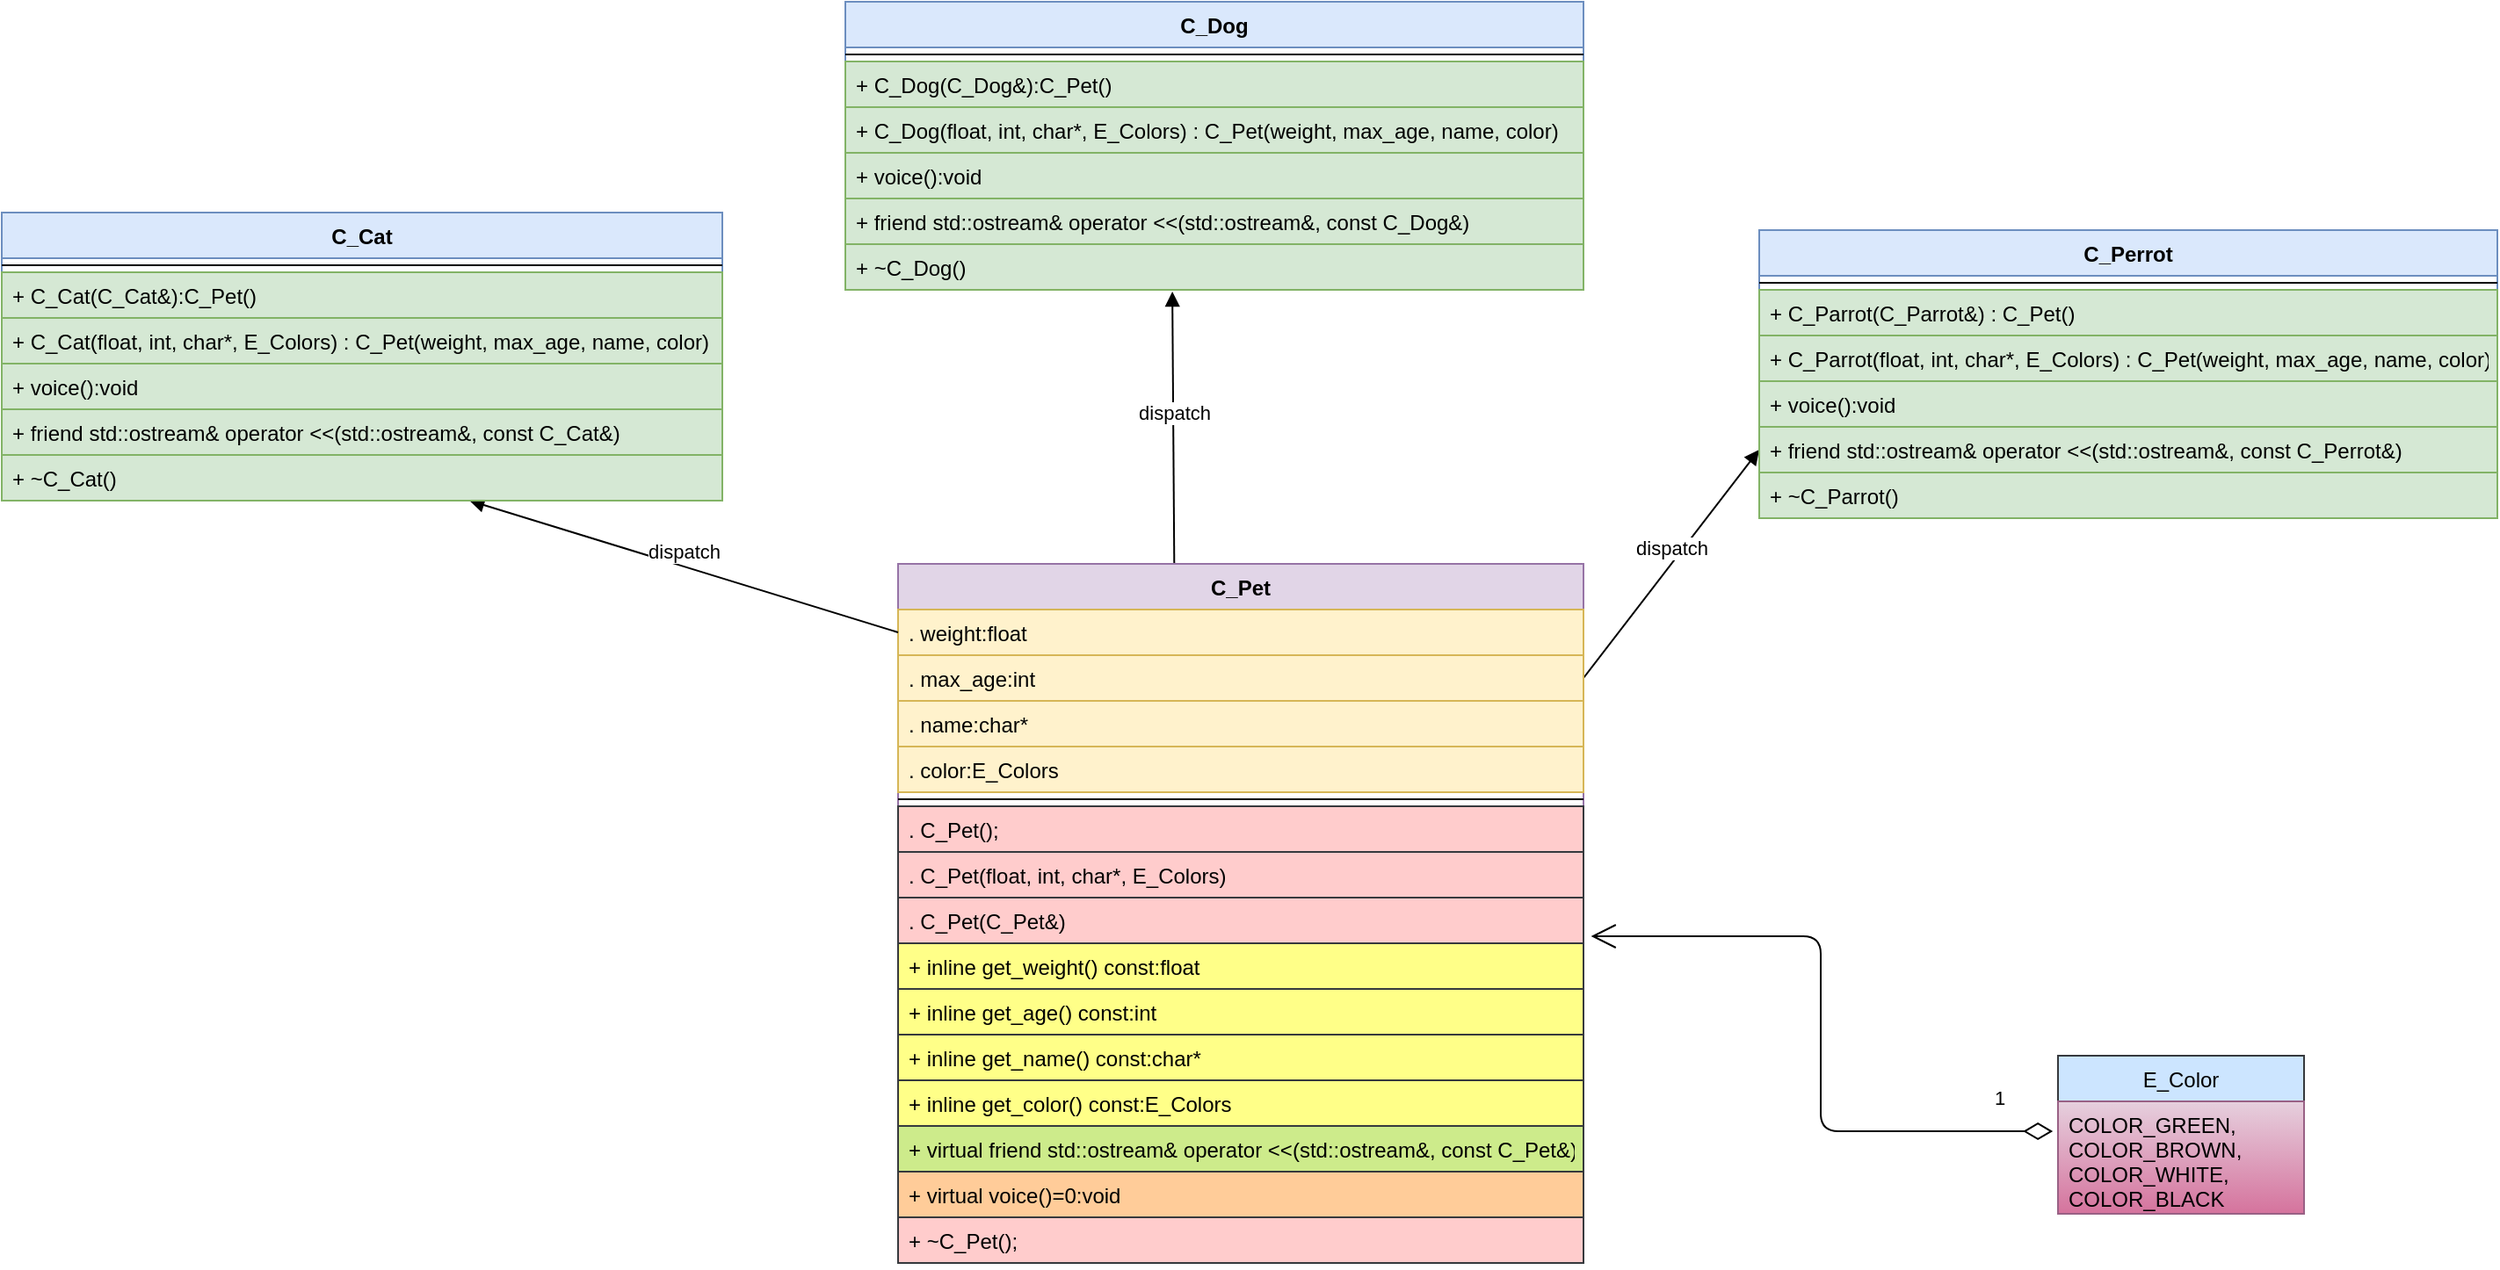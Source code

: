 <mxfile version="15.2.4" type="github">
  <diagram id="ec2Shrp_RczCJfLs7AU1" name="Page-1">
    <mxGraphModel dx="2249" dy="1963" grid="1" gridSize="10" guides="1" tooltips="1" connect="1" arrows="1" fold="1" page="1" pageScale="1" pageWidth="827" pageHeight="1169" math="0" shadow="0">
      <root>
        <mxCell id="0" />
        <mxCell id="1" parent="0" />
        <mxCell id="JkUqzGa2RxG75Cm_fqTU-17" value="E_Color" style="swimlane;fontStyle=0;childLayout=stackLayout;horizontal=1;startSize=26;fillColor=#cce5ff;horizontalStack=0;resizeParent=1;resizeParentMax=0;resizeLast=0;collapsible=1;marginBottom=0;strokeColor=#36393d;" vertex="1" parent="1">
          <mxGeometry x="900" y="530" width="140" height="90" as="geometry" />
        </mxCell>
        <mxCell id="JkUqzGa2RxG75Cm_fqTU-18" value="COLOR_GREEN,&#xa;	COLOR_BROWN,&#xa;	COLOR_WHITE,&#xa;	COLOR_BLACK" style="text;strokeColor=#996185;fillColor=#e6d0de;align=left;verticalAlign=top;spacingLeft=4;spacingRight=4;overflow=hidden;rotatable=0;points=[[0,0.5],[1,0.5]];portConstraint=eastwest;gradientColor=#d5739d;" vertex="1" parent="JkUqzGa2RxG75Cm_fqTU-17">
          <mxGeometry y="26" width="140" height="64" as="geometry" />
        </mxCell>
        <mxCell id="JkUqzGa2RxG75Cm_fqTU-22" value="dispatch" style="html=1;verticalAlign=bottom;endArrow=block;exitX=0.403;exitY=0.005;exitDx=0;exitDy=0;exitPerimeter=0;entryX=0.443;entryY=1.038;entryDx=0;entryDy=0;entryPerimeter=0;" edge="1" parent="1" source="JkUqzGa2RxG75Cm_fqTU-24" target="JkUqzGa2RxG75Cm_fqTU-36">
          <mxGeometry width="80" relative="1" as="geometry">
            <mxPoint x="317.96" y="250" as="sourcePoint" />
            <mxPoint x="390" y="99" as="targetPoint" />
          </mxGeometry>
        </mxCell>
        <mxCell id="JkUqzGa2RxG75Cm_fqTU-23" value="dispatch" style="html=1;verticalAlign=bottom;endArrow=block;exitX=1;exitY=0.5;exitDx=0;exitDy=0;entryX=0;entryY=0.5;entryDx=0;entryDy=0;" edge="1" parent="1" source="JkUqzGa2RxG75Cm_fqTU-55" target="JkUqzGa2RxG75Cm_fqTU-44">
          <mxGeometry width="80" relative="1" as="geometry">
            <mxPoint x="400.98" y="306.992" as="sourcePoint" />
            <mxPoint x="690" y="200" as="targetPoint" />
          </mxGeometry>
        </mxCell>
        <mxCell id="JkUqzGa2RxG75Cm_fqTU-24" value="C_Pet" style="swimlane;fontStyle=1;align=center;verticalAlign=top;childLayout=stackLayout;horizontal=1;startSize=26;horizontalStack=0;resizeParent=1;resizeParentMax=0;resizeLast=0;collapsible=1;marginBottom=0;fillColor=#e1d5e7;strokeColor=#9673a6;" vertex="1" parent="1">
          <mxGeometry x="240" y="250" width="390" height="398" as="geometry" />
        </mxCell>
        <mxCell id="JkUqzGa2RxG75Cm_fqTU-25" value=". weight:float" style="text;strokeColor=#d6b656;fillColor=#fff2cc;align=left;verticalAlign=top;spacingLeft=4;spacingRight=4;overflow=hidden;rotatable=0;points=[[0,0.5],[1,0.5]];portConstraint=eastwest;" vertex="1" parent="JkUqzGa2RxG75Cm_fqTU-24">
          <mxGeometry y="26" width="390" height="26" as="geometry" />
        </mxCell>
        <mxCell id="JkUqzGa2RxG75Cm_fqTU-55" value=". max_age:int" style="text;strokeColor=#d6b656;fillColor=#fff2cc;align=left;verticalAlign=top;spacingLeft=4;spacingRight=4;overflow=hidden;rotatable=0;points=[[0,0.5],[1,0.5]];portConstraint=eastwest;" vertex="1" parent="JkUqzGa2RxG75Cm_fqTU-24">
          <mxGeometry y="52" width="390" height="26" as="geometry" />
        </mxCell>
        <mxCell id="JkUqzGa2RxG75Cm_fqTU-54" value=". name:char*" style="text;strokeColor=#d6b656;fillColor=#fff2cc;align=left;verticalAlign=top;spacingLeft=4;spacingRight=4;overflow=hidden;rotatable=0;points=[[0,0.5],[1,0.5]];portConstraint=eastwest;" vertex="1" parent="JkUqzGa2RxG75Cm_fqTU-24">
          <mxGeometry y="78" width="390" height="26" as="geometry" />
        </mxCell>
        <mxCell id="JkUqzGa2RxG75Cm_fqTU-56" value=". color:E_Colors" style="text;strokeColor=#d6b656;fillColor=#fff2cc;align=left;verticalAlign=top;spacingLeft=4;spacingRight=4;overflow=hidden;rotatable=0;points=[[0,0.5],[1,0.5]];portConstraint=eastwest;" vertex="1" parent="JkUqzGa2RxG75Cm_fqTU-24">
          <mxGeometry y="104" width="390" height="26" as="geometry" />
        </mxCell>
        <mxCell id="JkUqzGa2RxG75Cm_fqTU-26" value="" style="line;strokeWidth=1;fillColor=none;align=left;verticalAlign=middle;spacingTop=-1;spacingLeft=3;spacingRight=3;rotatable=0;labelPosition=right;points=[];portConstraint=eastwest;" vertex="1" parent="JkUqzGa2RxG75Cm_fqTU-24">
          <mxGeometry y="130" width="390" height="8" as="geometry" />
        </mxCell>
        <mxCell id="JkUqzGa2RxG75Cm_fqTU-27" value=". C_Pet();" style="text;strokeColor=#36393d;fillColor=#ffcccc;align=left;verticalAlign=top;spacingLeft=4;spacingRight=4;overflow=hidden;rotatable=0;points=[[0,0.5],[1,0.5]];portConstraint=eastwest;" vertex="1" parent="JkUqzGa2RxG75Cm_fqTU-24">
          <mxGeometry y="138" width="390" height="26" as="geometry" />
        </mxCell>
        <mxCell id="JkUqzGa2RxG75Cm_fqTU-59" value=". C_Pet(float, int, char*, E_Colors)" style="text;strokeColor=#36393d;fillColor=#ffcccc;align=left;verticalAlign=top;spacingLeft=4;spacingRight=4;overflow=hidden;rotatable=0;points=[[0,0.5],[1,0.5]];portConstraint=eastwest;" vertex="1" parent="JkUqzGa2RxG75Cm_fqTU-24">
          <mxGeometry y="164" width="390" height="26" as="geometry" />
        </mxCell>
        <mxCell id="JkUqzGa2RxG75Cm_fqTU-58" value=". C_Pet(C_Pet&amp;)" style="text;strokeColor=#36393d;fillColor=#ffcccc;align=left;verticalAlign=top;spacingLeft=4;spacingRight=4;overflow=hidden;rotatable=0;points=[[0,0.5],[1,0.5]];portConstraint=eastwest;" vertex="1" parent="JkUqzGa2RxG75Cm_fqTU-24">
          <mxGeometry y="190" width="390" height="26" as="geometry" />
        </mxCell>
        <mxCell id="JkUqzGa2RxG75Cm_fqTU-57" value="+ inline get_weight() const:float" style="text;strokeColor=#36393d;fillColor=#ffff88;align=left;verticalAlign=top;spacingLeft=4;spacingRight=4;overflow=hidden;rotatable=0;points=[[0,0.5],[1,0.5]];portConstraint=eastwest;" vertex="1" parent="JkUqzGa2RxG75Cm_fqTU-24">
          <mxGeometry y="216" width="390" height="26" as="geometry" />
        </mxCell>
        <mxCell id="JkUqzGa2RxG75Cm_fqTU-60" value="+ inline get_age() const:int" style="text;strokeColor=#36393d;fillColor=#ffff88;align=left;verticalAlign=top;spacingLeft=4;spacingRight=4;overflow=hidden;rotatable=0;points=[[0,0.5],[1,0.5]];portConstraint=eastwest;" vertex="1" parent="JkUqzGa2RxG75Cm_fqTU-24">
          <mxGeometry y="242" width="390" height="26" as="geometry" />
        </mxCell>
        <mxCell id="JkUqzGa2RxG75Cm_fqTU-61" value="+ inline get_name() const:char*" style="text;strokeColor=#36393d;fillColor=#ffff88;align=left;verticalAlign=top;spacingLeft=4;spacingRight=4;overflow=hidden;rotatable=0;points=[[0,0.5],[1,0.5]];portConstraint=eastwest;" vertex="1" parent="JkUqzGa2RxG75Cm_fqTU-24">
          <mxGeometry y="268" width="390" height="26" as="geometry" />
        </mxCell>
        <mxCell id="JkUqzGa2RxG75Cm_fqTU-62" value="+ inline get_color() const:E_Colors" style="text;strokeColor=#36393d;fillColor=#ffff88;align=left;verticalAlign=top;spacingLeft=4;spacingRight=4;overflow=hidden;rotatable=0;points=[[0,0.5],[1,0.5]];portConstraint=eastwest;" vertex="1" parent="JkUqzGa2RxG75Cm_fqTU-24">
          <mxGeometry y="294" width="390" height="26" as="geometry" />
        </mxCell>
        <mxCell id="JkUqzGa2RxG75Cm_fqTU-68" value="+ virtual friend std::ostream&amp; operator &lt;&lt;(std::ostream&amp;, const C_Pet&amp;)" style="text;strokeColor=#36393d;fillColor=#cdeb8b;align=left;verticalAlign=top;spacingLeft=4;spacingRight=4;overflow=hidden;rotatable=0;points=[[0,0.5],[1,0.5]];portConstraint=eastwest;" vertex="1" parent="JkUqzGa2RxG75Cm_fqTU-24">
          <mxGeometry y="320" width="390" height="26" as="geometry" />
        </mxCell>
        <mxCell id="JkUqzGa2RxG75Cm_fqTU-63" value="+ virtual voice()=0:void" style="text;strokeColor=#36393d;fillColor=#ffcc99;align=left;verticalAlign=top;spacingLeft=4;spacingRight=4;overflow=hidden;rotatable=0;points=[[0,0.5],[1,0.5]];portConstraint=eastwest;" vertex="1" parent="JkUqzGa2RxG75Cm_fqTU-24">
          <mxGeometry y="346" width="390" height="26" as="geometry" />
        </mxCell>
        <mxCell id="JkUqzGa2RxG75Cm_fqTU-65" value="+ ~C_Pet();" style="text;strokeColor=#36393d;fillColor=#ffcccc;align=left;verticalAlign=top;spacingLeft=4;spacingRight=4;overflow=hidden;rotatable=0;points=[[0,0.5],[1,0.5]];portConstraint=eastwest;" vertex="1" parent="JkUqzGa2RxG75Cm_fqTU-24">
          <mxGeometry y="372" width="390" height="26" as="geometry" />
        </mxCell>
        <mxCell id="JkUqzGa2RxG75Cm_fqTU-28" value="dispatch" style="html=1;verticalAlign=bottom;endArrow=block;exitX=0;exitY=0.5;exitDx=0;exitDy=0;entryX=0.649;entryY=1;entryDx=0;entryDy=0;entryPerimeter=0;" edge="1" parent="1" source="JkUqzGa2RxG75Cm_fqTU-25" target="JkUqzGa2RxG75Cm_fqTU-66">
          <mxGeometry width="80" relative="1" as="geometry">
            <mxPoint x="240" y="301" as="sourcePoint" />
            <mxPoint x="22" y="240" as="targetPoint" />
          </mxGeometry>
        </mxCell>
        <mxCell id="JkUqzGa2RxG75Cm_fqTU-29" value="C_Cat" style="swimlane;fontStyle=1;align=center;verticalAlign=top;childLayout=stackLayout;horizontal=1;startSize=26;horizontalStack=0;resizeParent=1;resizeParentMax=0;resizeLast=0;collapsible=1;marginBottom=0;fillColor=#dae8fc;strokeColor=#6c8ebf;" vertex="1" parent="1">
          <mxGeometry x="-270" y="50" width="410" height="164" as="geometry" />
        </mxCell>
        <mxCell id="JkUqzGa2RxG75Cm_fqTU-31" value="" style="line;strokeWidth=1;fillColor=none;align=left;verticalAlign=middle;spacingTop=-1;spacingLeft=3;spacingRight=3;rotatable=0;labelPosition=right;points=[];portConstraint=eastwest;" vertex="1" parent="JkUqzGa2RxG75Cm_fqTU-29">
          <mxGeometry y="26" width="410" height="8" as="geometry" />
        </mxCell>
        <mxCell id="JkUqzGa2RxG75Cm_fqTU-32" value="+ C_Cat(C_Cat&amp;):C_Pet()" style="text;strokeColor=#82b366;fillColor=#d5e8d4;align=left;verticalAlign=top;spacingLeft=4;spacingRight=4;overflow=hidden;rotatable=0;points=[[0,0.5],[1,0.5]];portConstraint=eastwest;" vertex="1" parent="JkUqzGa2RxG75Cm_fqTU-29">
          <mxGeometry y="34" width="410" height="26" as="geometry" />
        </mxCell>
        <mxCell id="JkUqzGa2RxG75Cm_fqTU-52" value="+ C_Cat(float, int, char*, E_Colors) : C_Pet(weight, max_age, name, color)" style="text;strokeColor=#82b366;fillColor=#d5e8d4;align=left;verticalAlign=top;spacingLeft=4;spacingRight=4;overflow=hidden;rotatable=0;points=[[0,0.5],[1,0.5]];portConstraint=eastwest;" vertex="1" parent="JkUqzGa2RxG75Cm_fqTU-29">
          <mxGeometry y="60" width="410" height="26" as="geometry" />
        </mxCell>
        <mxCell id="JkUqzGa2RxG75Cm_fqTU-51" value="+ voice():void" style="text;strokeColor=#82b366;fillColor=#d5e8d4;align=left;verticalAlign=top;spacingLeft=4;spacingRight=4;overflow=hidden;rotatable=0;points=[[0,0.5],[1,0.5]];portConstraint=eastwest;" vertex="1" parent="JkUqzGa2RxG75Cm_fqTU-29">
          <mxGeometry y="86" width="410" height="26" as="geometry" />
        </mxCell>
        <mxCell id="JkUqzGa2RxG75Cm_fqTU-50" value="+ friend std::ostream&amp; operator &lt;&lt;(std::ostream&amp;, const C_Cat&amp;)" style="text;strokeColor=#82b366;fillColor=#d5e8d4;align=left;verticalAlign=top;spacingLeft=4;spacingRight=4;overflow=hidden;rotatable=0;points=[[0,0.5],[1,0.5]];portConstraint=eastwest;" vertex="1" parent="JkUqzGa2RxG75Cm_fqTU-29">
          <mxGeometry y="112" width="410" height="26" as="geometry" />
        </mxCell>
        <mxCell id="JkUqzGa2RxG75Cm_fqTU-66" value="+ ~C_Cat()" style="text;strokeColor=#82b366;fillColor=#d5e8d4;align=left;verticalAlign=top;spacingLeft=4;spacingRight=4;overflow=hidden;rotatable=0;points=[[0,0.5],[1,0.5]];portConstraint=eastwest;" vertex="1" parent="JkUqzGa2RxG75Cm_fqTU-29">
          <mxGeometry y="138" width="410" height="26" as="geometry" />
        </mxCell>
        <mxCell id="JkUqzGa2RxG75Cm_fqTU-33" value="C_Dog" style="swimlane;fontStyle=1;align=center;verticalAlign=top;childLayout=stackLayout;horizontal=1;startSize=26;horizontalStack=0;resizeParent=1;resizeParentMax=0;resizeLast=0;collapsible=1;marginBottom=0;fillColor=#dae8fc;strokeColor=#6c8ebf;" vertex="1" parent="1">
          <mxGeometry x="210" y="-70" width="420" height="164" as="geometry" />
        </mxCell>
        <mxCell id="JkUqzGa2RxG75Cm_fqTU-35" value="" style="line;strokeWidth=1;fillColor=none;align=left;verticalAlign=middle;spacingTop=-1;spacingLeft=3;spacingRight=3;rotatable=0;labelPosition=right;points=[];portConstraint=eastwest;" vertex="1" parent="JkUqzGa2RxG75Cm_fqTU-33">
          <mxGeometry y="26" width="420" height="8" as="geometry" />
        </mxCell>
        <mxCell id="JkUqzGa2RxG75Cm_fqTU-47" value="+ C_Dog(C_Dog&amp;):C_Pet()" style="text;strokeColor=#82b366;fillColor=#d5e8d4;align=left;verticalAlign=top;spacingLeft=4;spacingRight=4;overflow=hidden;rotatable=0;points=[[0,0.5],[1,0.5]];portConstraint=eastwest;" vertex="1" parent="JkUqzGa2RxG75Cm_fqTU-33">
          <mxGeometry y="34" width="420" height="26" as="geometry" />
        </mxCell>
        <mxCell id="JkUqzGa2RxG75Cm_fqTU-45" value="+ C_Dog(float, int, char*, E_Colors) : C_Pet(weight, max_age, name, color)" style="text;strokeColor=#82b366;fillColor=#d5e8d4;align=left;verticalAlign=top;spacingLeft=4;spacingRight=4;overflow=hidden;rotatable=0;points=[[0,0.5],[1,0.5]];portConstraint=eastwest;" vertex="1" parent="JkUqzGa2RxG75Cm_fqTU-33">
          <mxGeometry y="60" width="420" height="26" as="geometry" />
        </mxCell>
        <mxCell id="JkUqzGa2RxG75Cm_fqTU-46" value="+ voice():void" style="text;strokeColor=#82b366;fillColor=#d5e8d4;align=left;verticalAlign=top;spacingLeft=4;spacingRight=4;overflow=hidden;rotatable=0;points=[[0,0.5],[1,0.5]];portConstraint=eastwest;" vertex="1" parent="JkUqzGa2RxG75Cm_fqTU-33">
          <mxGeometry y="86" width="420" height="26" as="geometry" />
        </mxCell>
        <mxCell id="JkUqzGa2RxG75Cm_fqTU-48" value="+ friend std::ostream&amp; operator &lt;&lt;(std::ostream&amp;, const C_Dog&amp;)" style="text;strokeColor=#82b366;fillColor=#d5e8d4;align=left;verticalAlign=top;spacingLeft=4;spacingRight=4;overflow=hidden;rotatable=0;points=[[0,0.5],[1,0.5]];portConstraint=eastwest;" vertex="1" parent="JkUqzGa2RxG75Cm_fqTU-33">
          <mxGeometry y="112" width="420" height="26" as="geometry" />
        </mxCell>
        <mxCell id="JkUqzGa2RxG75Cm_fqTU-36" value="+ ~C_Dog()" style="text;strokeColor=#82b366;fillColor=#d5e8d4;align=left;verticalAlign=top;spacingLeft=4;spacingRight=4;overflow=hidden;rotatable=0;points=[[0,0.5],[1,0.5]];portConstraint=eastwest;" vertex="1" parent="JkUqzGa2RxG75Cm_fqTU-33">
          <mxGeometry y="138" width="420" height="26" as="geometry" />
        </mxCell>
        <mxCell id="JkUqzGa2RxG75Cm_fqTU-37" value="C_Perrot" style="swimlane;fontStyle=1;align=center;verticalAlign=top;childLayout=stackLayout;horizontal=1;startSize=26;horizontalStack=0;resizeParent=1;resizeParentMax=0;resizeLast=0;collapsible=1;marginBottom=0;fillColor=#dae8fc;strokeColor=#6c8ebf;" vertex="1" parent="1">
          <mxGeometry x="730" y="60" width="420" height="164" as="geometry" />
        </mxCell>
        <mxCell id="JkUqzGa2RxG75Cm_fqTU-39" value="" style="line;strokeWidth=1;fillColor=none;align=left;verticalAlign=middle;spacingTop=-1;spacingLeft=3;spacingRight=3;rotatable=0;labelPosition=right;points=[];portConstraint=eastwest;" vertex="1" parent="JkUqzGa2RxG75Cm_fqTU-37">
          <mxGeometry y="26" width="420" height="8" as="geometry" />
        </mxCell>
        <mxCell id="JkUqzGa2RxG75Cm_fqTU-40" value="+ C_Parrot(C_Parrot&amp;) : C_Pet()" style="text;strokeColor=#82b366;fillColor=#d5e8d4;align=left;verticalAlign=top;spacingLeft=4;spacingRight=4;overflow=hidden;rotatable=0;points=[[0,0.5],[1,0.5]];portConstraint=eastwest;" vertex="1" parent="JkUqzGa2RxG75Cm_fqTU-37">
          <mxGeometry y="34" width="420" height="26" as="geometry" />
        </mxCell>
        <mxCell id="JkUqzGa2RxG75Cm_fqTU-41" value="+ C_Parrot(float, int, char*, E_Colors) : C_Pet(weight, max_age, name, color)" style="text;strokeColor=#82b366;fillColor=#d5e8d4;align=left;verticalAlign=top;spacingLeft=4;spacingRight=4;overflow=hidden;rotatable=0;points=[[0,0.5],[1,0.5]];portConstraint=eastwest;" vertex="1" parent="JkUqzGa2RxG75Cm_fqTU-37">
          <mxGeometry y="60" width="420" height="26" as="geometry" />
        </mxCell>
        <mxCell id="JkUqzGa2RxG75Cm_fqTU-42" value="+ voice():void" style="text;strokeColor=#82b366;fillColor=#d5e8d4;align=left;verticalAlign=top;spacingLeft=4;spacingRight=4;overflow=hidden;rotatable=0;points=[[0,0.5],[1,0.5]];portConstraint=eastwest;" vertex="1" parent="JkUqzGa2RxG75Cm_fqTU-37">
          <mxGeometry y="86" width="420" height="26" as="geometry" />
        </mxCell>
        <mxCell id="JkUqzGa2RxG75Cm_fqTU-44" value="+ friend std::ostream&amp; operator &lt;&lt;(std::ostream&amp;, const C_Perrot&amp;)" style="text;strokeColor=#82b366;fillColor=#d5e8d4;align=left;verticalAlign=top;spacingLeft=4;spacingRight=4;overflow=hidden;rotatable=0;points=[[0,0.5],[1,0.5]];portConstraint=eastwest;" vertex="1" parent="JkUqzGa2RxG75Cm_fqTU-37">
          <mxGeometry y="112" width="420" height="26" as="geometry" />
        </mxCell>
        <mxCell id="JkUqzGa2RxG75Cm_fqTU-43" value="+ ~C_Parrot()" style="text;strokeColor=#82b366;fillColor=#d5e8d4;align=left;verticalAlign=top;spacingLeft=4;spacingRight=4;overflow=hidden;rotatable=0;points=[[0,0.5],[1,0.5]];portConstraint=eastwest;" vertex="1" parent="JkUqzGa2RxG75Cm_fqTU-37">
          <mxGeometry y="138" width="420" height="26" as="geometry" />
        </mxCell>
        <mxCell id="JkUqzGa2RxG75Cm_fqTU-53" value="1" style="endArrow=open;html=1;endSize=12;startArrow=diamondThin;startSize=14;startFill=0;edgeStyle=orthogonalEdgeStyle;align=left;verticalAlign=bottom;exitX=-0.021;exitY=0.266;exitDx=0;exitDy=0;exitPerimeter=0;entryX=1.011;entryY=0.846;entryDx=0;entryDy=0;entryPerimeter=0;" edge="1" parent="1" source="JkUqzGa2RxG75Cm_fqTU-18" target="JkUqzGa2RxG75Cm_fqTU-58">
          <mxGeometry x="-0.812" y="-10" relative="1" as="geometry">
            <mxPoint x="370" y="310" as="sourcePoint" />
            <mxPoint x="323" y="530" as="targetPoint" />
            <mxPoint as="offset" />
          </mxGeometry>
        </mxCell>
      </root>
    </mxGraphModel>
  </diagram>
</mxfile>
